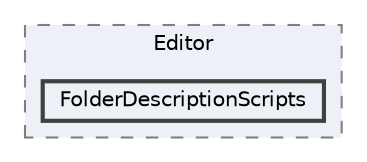 digraph "Bloberts/Scripts/Editor/FolderDescriptionScripts"
{
 // LATEX_PDF_SIZE
  bgcolor="transparent";
  edge [fontname=Helvetica,fontsize=10,labelfontname=Helvetica,labelfontsize=10];
  node [fontname=Helvetica,fontsize=10,shape=box,height=0.2,width=0.4];
  compound=true
  subgraph clusterdir_52a388f1ab8637e677d93c5de57329e3 {
    graph [ bgcolor="#edf0f7", pencolor="grey50", label="Editor", fontname=Helvetica,fontsize=10 style="filled,dashed", URL="dir_52a388f1ab8637e677d93c5de57329e3.html",tooltip=""]
  dir_7ee94e1791b45b5da05df045271ce6ed [label="FolderDescriptionScripts", fillcolor="#edf0f7", color="grey25", style="filled,bold", URL="dir_7ee94e1791b45b5da05df045271ce6ed.html",tooltip=""];
  }
}
